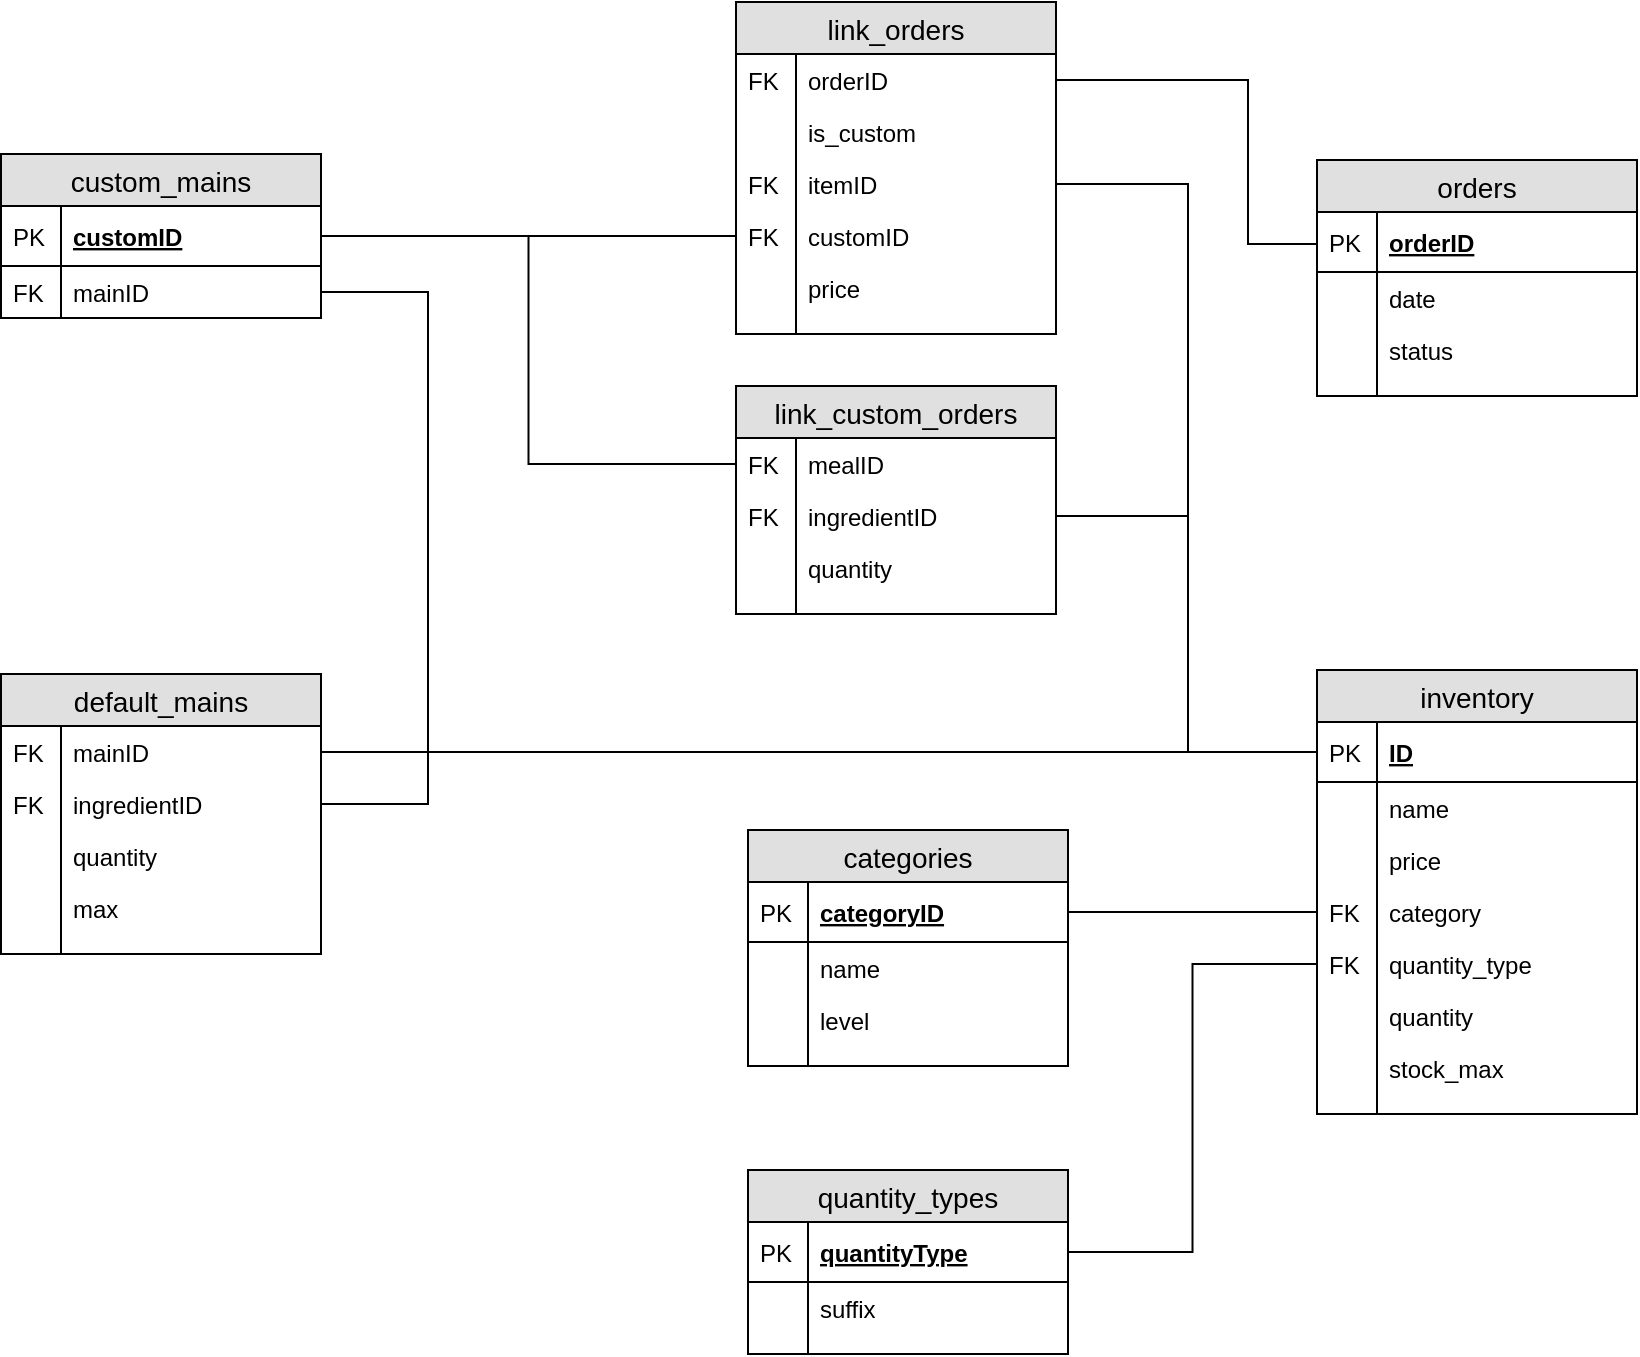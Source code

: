 <mxfile version="10.4.2"><diagram id="dgD5Felrx4GXBf240Mv9" name="Page-1"><mxGraphModel dx="1443" dy="2004" grid="0" gridSize="10" guides="1" tooltips="1" connect="1" arrows="1" fold="1" page="1" pageScale="1" pageWidth="800" pageHeight="1100" math="0" shadow="0"><root><mxCell id="0"/><mxCell id="1" parent="0"/><mxCell id="mhwOMoojBJf0Ck50rJVQ-7" value="link_custom_orders" style="swimlane;fontStyle=0;childLayout=stackLayout;horizontal=1;startSize=26;fillColor=#e0e0e0;horizontalStack=0;resizeParent=1;resizeParentMax=0;resizeLast=0;collapsible=1;marginBottom=0;swimlaneFillColor=#ffffff;align=center;fontSize=14;" parent="1" vertex="1"><mxGeometry x="644" y="157" width="160" height="114" as="geometry"/></mxCell><mxCell id="mhwOMoojBJf0Ck50rJVQ-10" value="mealID" style="shape=partialRectangle;top=0;left=0;right=0;bottom=0;align=left;verticalAlign=top;fillColor=none;spacingLeft=34;spacingRight=4;overflow=hidden;rotatable=0;points=[[0,0.5],[1,0.5]];portConstraint=eastwest;dropTarget=0;fontSize=12;" parent="mhwOMoojBJf0Ck50rJVQ-7" vertex="1"><mxGeometry y="26" width="160" height="26" as="geometry"/></mxCell><mxCell id="mhwOMoojBJf0Ck50rJVQ-11" value="FK" style="shape=partialRectangle;top=0;left=0;bottom=0;fillColor=none;align=left;verticalAlign=top;spacingLeft=4;spacingRight=4;overflow=hidden;rotatable=0;points=[];portConstraint=eastwest;part=1;fontSize=12;" parent="mhwOMoojBJf0Ck50rJVQ-10" vertex="1" connectable="0"><mxGeometry width="30" height="26" as="geometry"/></mxCell><mxCell id="mhwOMoojBJf0Ck50rJVQ-12" value="ingredientID" style="shape=partialRectangle;top=0;left=0;right=0;bottom=0;align=left;verticalAlign=top;fillColor=none;spacingLeft=34;spacingRight=4;overflow=hidden;rotatable=0;points=[[0,0.5],[1,0.5]];portConstraint=eastwest;dropTarget=0;fontSize=12;" parent="mhwOMoojBJf0Ck50rJVQ-7" vertex="1"><mxGeometry y="52" width="160" height="26" as="geometry"/></mxCell><mxCell id="mhwOMoojBJf0Ck50rJVQ-13" value="FK" style="shape=partialRectangle;top=0;left=0;bottom=0;fillColor=none;align=left;verticalAlign=top;spacingLeft=4;spacingRight=4;overflow=hidden;rotatable=0;points=[];portConstraint=eastwest;part=1;fontSize=12;" parent="mhwOMoojBJf0Ck50rJVQ-12" vertex="1" connectable="0"><mxGeometry width="30" height="26" as="geometry"/></mxCell><mxCell id="mhwOMoojBJf0Ck50rJVQ-14" value="quantity" style="shape=partialRectangle;top=0;left=0;right=0;bottom=0;align=left;verticalAlign=top;fillColor=none;spacingLeft=34;spacingRight=4;overflow=hidden;rotatable=0;points=[[0,0.5],[1,0.5]];portConstraint=eastwest;dropTarget=0;fontSize=12;" parent="mhwOMoojBJf0Ck50rJVQ-7" vertex="1"><mxGeometry y="78" width="160" height="26" as="geometry"/></mxCell><mxCell id="mhwOMoojBJf0Ck50rJVQ-15" value="" style="shape=partialRectangle;top=0;left=0;bottom=0;fillColor=none;align=left;verticalAlign=top;spacingLeft=4;spacingRight=4;overflow=hidden;rotatable=0;points=[];portConstraint=eastwest;part=1;fontSize=12;" parent="mhwOMoojBJf0Ck50rJVQ-14" vertex="1" connectable="0"><mxGeometry width="30" height="26" as="geometry"/></mxCell><mxCell id="mhwOMoojBJf0Ck50rJVQ-16" value="" style="shape=partialRectangle;top=0;left=0;right=0;bottom=0;align=left;verticalAlign=top;fillColor=none;spacingLeft=34;spacingRight=4;overflow=hidden;rotatable=0;points=[[0,0.5],[1,0.5]];portConstraint=eastwest;dropTarget=0;fontSize=12;" parent="mhwOMoojBJf0Ck50rJVQ-7" vertex="1"><mxGeometry y="104" width="160" height="10" as="geometry"/></mxCell><mxCell id="mhwOMoojBJf0Ck50rJVQ-17" value="" style="shape=partialRectangle;top=0;left=0;bottom=0;fillColor=none;align=left;verticalAlign=top;spacingLeft=4;spacingRight=4;overflow=hidden;rotatable=0;points=[];portConstraint=eastwest;part=1;fontSize=12;" parent="mhwOMoojBJf0Ck50rJVQ-16" vertex="1" connectable="0"><mxGeometry width="30" height="10" as="geometry"/></mxCell><mxCell id="mhwOMoojBJf0Ck50rJVQ-20" value="custom_mains" style="swimlane;fontStyle=0;childLayout=stackLayout;horizontal=1;startSize=26;fillColor=#e0e0e0;horizontalStack=0;resizeParent=1;resizeParentMax=0;resizeLast=0;collapsible=1;marginBottom=0;swimlaneFillColor=#ffffff;align=center;fontSize=14;" parent="1" vertex="1"><mxGeometry x="276.5" y="41" width="160" height="82" as="geometry"/></mxCell><mxCell id="mhwOMoojBJf0Ck50rJVQ-21" value="customID" style="shape=partialRectangle;top=0;left=0;right=0;bottom=1;align=left;verticalAlign=middle;fillColor=none;spacingLeft=34;spacingRight=4;overflow=hidden;rotatable=0;points=[[0,0.5],[1,0.5]];portConstraint=eastwest;dropTarget=0;fontStyle=5;fontSize=12;" parent="mhwOMoojBJf0Ck50rJVQ-20" vertex="1"><mxGeometry y="26" width="160" height="30" as="geometry"/></mxCell><mxCell id="mhwOMoojBJf0Ck50rJVQ-22" value="PK" style="shape=partialRectangle;top=0;left=0;bottom=0;fillColor=none;align=left;verticalAlign=middle;spacingLeft=4;spacingRight=4;overflow=hidden;rotatable=0;points=[];portConstraint=eastwest;part=1;fontSize=12;" parent="mhwOMoojBJf0Ck50rJVQ-21" vertex="1" connectable="0"><mxGeometry width="30" height="30" as="geometry"/></mxCell><mxCell id="mhwOMoojBJf0Ck50rJVQ-23" value="mainID" style="shape=partialRectangle;top=0;left=0;right=0;bottom=0;align=left;verticalAlign=top;fillColor=none;spacingLeft=34;spacingRight=4;overflow=hidden;rotatable=0;points=[[0,0.5],[1,0.5]];portConstraint=eastwest;dropTarget=0;fontSize=12;" parent="mhwOMoojBJf0Ck50rJVQ-20" vertex="1"><mxGeometry y="56" width="160" height="26" as="geometry"/></mxCell><mxCell id="mhwOMoojBJf0Ck50rJVQ-24" value="FK" style="shape=partialRectangle;top=0;left=0;bottom=0;fillColor=none;align=left;verticalAlign=top;spacingLeft=4;spacingRight=4;overflow=hidden;rotatable=0;points=[];portConstraint=eastwest;part=1;fontSize=12;" parent="mhwOMoojBJf0Ck50rJVQ-23" vertex="1" connectable="0"><mxGeometry width="30" height="26" as="geometry"/></mxCell><mxCell id="mhwOMoojBJf0Ck50rJVQ-31" value="default_mains" style="swimlane;fontStyle=0;childLayout=stackLayout;horizontal=1;startSize=26;fillColor=#e0e0e0;horizontalStack=0;resizeParent=1;resizeParentMax=0;resizeLast=0;collapsible=1;marginBottom=0;swimlaneFillColor=#ffffff;align=center;fontSize=14;" parent="1" vertex="1"><mxGeometry x="276.5" y="301" width="160" height="140" as="geometry"/></mxCell><mxCell id="mhwOMoojBJf0Ck50rJVQ-34" value="mainID" style="shape=partialRectangle;top=0;left=0;right=0;bottom=0;align=left;verticalAlign=top;fillColor=none;spacingLeft=34;spacingRight=4;overflow=hidden;rotatable=0;points=[[0,0.5],[1,0.5]];portConstraint=eastwest;dropTarget=0;fontSize=12;" parent="mhwOMoojBJf0Ck50rJVQ-31" vertex="1"><mxGeometry y="26" width="160" height="26" as="geometry"/></mxCell><mxCell id="mhwOMoojBJf0Ck50rJVQ-35" value="FK" style="shape=partialRectangle;top=0;left=0;bottom=0;fillColor=none;align=left;verticalAlign=top;spacingLeft=4;spacingRight=4;overflow=hidden;rotatable=0;points=[];portConstraint=eastwest;part=1;fontSize=12;" parent="mhwOMoojBJf0Ck50rJVQ-34" vertex="1" connectable="0"><mxGeometry width="30" height="26" as="geometry"/></mxCell><mxCell id="mhwOMoojBJf0Ck50rJVQ-36" value="ingredientID" style="shape=partialRectangle;top=0;left=0;right=0;bottom=0;align=left;verticalAlign=top;fillColor=none;spacingLeft=34;spacingRight=4;overflow=hidden;rotatable=0;points=[[0,0.5],[1,0.5]];portConstraint=eastwest;dropTarget=0;fontSize=12;" parent="mhwOMoojBJf0Ck50rJVQ-31" vertex="1"><mxGeometry y="52" width="160" height="26" as="geometry"/></mxCell><mxCell id="mhwOMoojBJf0Ck50rJVQ-37" value="FK" style="shape=partialRectangle;top=0;left=0;bottom=0;fillColor=none;align=left;verticalAlign=top;spacingLeft=4;spacingRight=4;overflow=hidden;rotatable=0;points=[];portConstraint=eastwest;part=1;fontSize=12;" parent="mhwOMoojBJf0Ck50rJVQ-36" vertex="1" connectable="0"><mxGeometry width="30" height="26" as="geometry"/></mxCell><mxCell id="mhwOMoojBJf0Ck50rJVQ-38" value="quantity" style="shape=partialRectangle;top=0;left=0;right=0;bottom=0;align=left;verticalAlign=top;fillColor=none;spacingLeft=34;spacingRight=4;overflow=hidden;rotatable=0;points=[[0,0.5],[1,0.5]];portConstraint=eastwest;dropTarget=0;fontSize=12;" parent="mhwOMoojBJf0Ck50rJVQ-31" vertex="1"><mxGeometry y="78" width="160" height="26" as="geometry"/></mxCell><mxCell id="mhwOMoojBJf0Ck50rJVQ-39" value="" style="shape=partialRectangle;top=0;left=0;bottom=0;fillColor=none;align=left;verticalAlign=top;spacingLeft=4;spacingRight=4;overflow=hidden;rotatable=0;points=[];portConstraint=eastwest;part=1;fontSize=12;" parent="mhwOMoojBJf0Ck50rJVQ-38" vertex="1" connectable="0"><mxGeometry width="30" height="26" as="geometry"/></mxCell><mxCell id="mhwOMoojBJf0Ck50rJVQ-42" value="max" style="shape=partialRectangle;top=0;left=0;right=0;bottom=0;align=left;verticalAlign=top;fillColor=none;spacingLeft=34;spacingRight=4;overflow=hidden;rotatable=0;points=[[0,0.5],[1,0.5]];portConstraint=eastwest;dropTarget=0;fontSize=12;" parent="mhwOMoojBJf0Ck50rJVQ-31" vertex="1"><mxGeometry y="104" width="160" height="26" as="geometry"/></mxCell><mxCell id="mhwOMoojBJf0Ck50rJVQ-43" value="" style="shape=partialRectangle;top=0;left=0;bottom=0;fillColor=none;align=left;verticalAlign=top;spacingLeft=4;spacingRight=4;overflow=hidden;rotatable=0;points=[];portConstraint=eastwest;part=1;fontSize=12;" parent="mhwOMoojBJf0Ck50rJVQ-42" vertex="1" connectable="0"><mxGeometry width="30" height="26" as="geometry"/></mxCell><mxCell id="mhwOMoojBJf0Ck50rJVQ-40" value="" style="shape=partialRectangle;top=0;left=0;right=0;bottom=0;align=left;verticalAlign=top;fillColor=none;spacingLeft=34;spacingRight=4;overflow=hidden;rotatable=0;points=[[0,0.5],[1,0.5]];portConstraint=eastwest;dropTarget=0;fontSize=12;" parent="mhwOMoojBJf0Ck50rJVQ-31" vertex="1"><mxGeometry y="130" width="160" height="10" as="geometry"/></mxCell><mxCell id="mhwOMoojBJf0Ck50rJVQ-41" value="" style="shape=partialRectangle;top=0;left=0;bottom=0;fillColor=none;align=left;verticalAlign=top;spacingLeft=4;spacingRight=4;overflow=hidden;rotatable=0;points=[];portConstraint=eastwest;part=1;fontSize=12;" parent="mhwOMoojBJf0Ck50rJVQ-40" vertex="1" connectable="0"><mxGeometry width="30" height="10" as="geometry"/></mxCell><mxCell id="mhwOMoojBJf0Ck50rJVQ-44" value="inventory" style="swimlane;fontStyle=0;childLayout=stackLayout;horizontal=1;startSize=26;fillColor=#e0e0e0;horizontalStack=0;resizeParent=1;resizeParentMax=0;resizeLast=0;collapsible=1;marginBottom=0;swimlaneFillColor=#ffffff;align=center;fontSize=14;" parent="1" vertex="1"><mxGeometry x="934.5" y="299" width="160" height="222" as="geometry"/></mxCell><mxCell id="mhwOMoojBJf0Ck50rJVQ-45" value="ID" style="shape=partialRectangle;top=0;left=0;right=0;bottom=1;align=left;verticalAlign=middle;fillColor=none;spacingLeft=34;spacingRight=4;overflow=hidden;rotatable=0;points=[[0,0.5],[1,0.5]];portConstraint=eastwest;dropTarget=0;fontStyle=5;fontSize=12;" parent="mhwOMoojBJf0Ck50rJVQ-44" vertex="1"><mxGeometry y="26" width="160" height="30" as="geometry"/></mxCell><mxCell id="mhwOMoojBJf0Ck50rJVQ-46" value="PK" style="shape=partialRectangle;top=0;left=0;bottom=0;fillColor=none;align=left;verticalAlign=middle;spacingLeft=4;spacingRight=4;overflow=hidden;rotatable=0;points=[];portConstraint=eastwest;part=1;fontSize=12;" parent="mhwOMoojBJf0Ck50rJVQ-45" vertex="1" connectable="0"><mxGeometry width="30" height="30" as="geometry"/></mxCell><mxCell id="mhwOMoojBJf0Ck50rJVQ-47" value="name" style="shape=partialRectangle;top=0;left=0;right=0;bottom=0;align=left;verticalAlign=top;fillColor=none;spacingLeft=34;spacingRight=4;overflow=hidden;rotatable=0;points=[[0,0.5],[1,0.5]];portConstraint=eastwest;dropTarget=0;fontSize=12;" parent="mhwOMoojBJf0Ck50rJVQ-44" vertex="1"><mxGeometry y="56" width="160" height="26" as="geometry"/></mxCell><mxCell id="mhwOMoojBJf0Ck50rJVQ-48" value="" style="shape=partialRectangle;top=0;left=0;bottom=0;fillColor=none;align=left;verticalAlign=top;spacingLeft=4;spacingRight=4;overflow=hidden;rotatable=0;points=[];portConstraint=eastwest;part=1;fontSize=12;" parent="mhwOMoojBJf0Ck50rJVQ-47" vertex="1" connectable="0"><mxGeometry width="30" height="26" as="geometry"/></mxCell><mxCell id="mhwOMoojBJf0Ck50rJVQ-49" value="price" style="shape=partialRectangle;top=0;left=0;right=0;bottom=0;align=left;verticalAlign=top;fillColor=none;spacingLeft=34;spacingRight=4;overflow=hidden;rotatable=0;points=[[0,0.5],[1,0.5]];portConstraint=eastwest;dropTarget=0;fontSize=12;" parent="mhwOMoojBJf0Ck50rJVQ-44" vertex="1"><mxGeometry y="82" width="160" height="26" as="geometry"/></mxCell><mxCell id="mhwOMoojBJf0Ck50rJVQ-50" value="" style="shape=partialRectangle;top=0;left=0;bottom=0;fillColor=none;align=left;verticalAlign=top;spacingLeft=4;spacingRight=4;overflow=hidden;rotatable=0;points=[];portConstraint=eastwest;part=1;fontSize=12;" parent="mhwOMoojBJf0Ck50rJVQ-49" vertex="1" connectable="0"><mxGeometry width="30" height="26" as="geometry"/></mxCell><mxCell id="VjFCI0lB83X-p25rbGzX-10" value="category" style="shape=partialRectangle;top=0;left=0;right=0;bottom=0;align=left;verticalAlign=top;fillColor=none;spacingLeft=34;spacingRight=4;overflow=hidden;rotatable=0;points=[[0,0.5],[1,0.5]];portConstraint=eastwest;dropTarget=0;fontSize=12;" vertex="1" parent="mhwOMoojBJf0Ck50rJVQ-44"><mxGeometry y="108" width="160" height="26" as="geometry"/></mxCell><mxCell id="VjFCI0lB83X-p25rbGzX-11" value="FK" style="shape=partialRectangle;top=0;left=0;bottom=0;fillColor=none;align=left;verticalAlign=top;spacingLeft=4;spacingRight=4;overflow=hidden;rotatable=0;points=[];portConstraint=eastwest;part=1;fontSize=12;" vertex="1" connectable="0" parent="VjFCI0lB83X-p25rbGzX-10"><mxGeometry width="30" height="26" as="geometry"/></mxCell><mxCell id="mhwOMoojBJf0Ck50rJVQ-51" value="quantity_type" style="shape=partialRectangle;top=0;left=0;right=0;bottom=0;align=left;verticalAlign=top;fillColor=none;spacingLeft=34;spacingRight=4;overflow=hidden;rotatable=0;points=[[0,0.5],[1,0.5]];portConstraint=eastwest;dropTarget=0;fontSize=12;" parent="mhwOMoojBJf0Ck50rJVQ-44" vertex="1"><mxGeometry y="134" width="160" height="26" as="geometry"/></mxCell><mxCell id="mhwOMoojBJf0Ck50rJVQ-52" value="FK" style="shape=partialRectangle;top=0;left=0;bottom=0;fillColor=none;align=left;verticalAlign=top;spacingLeft=4;spacingRight=4;overflow=hidden;rotatable=0;points=[];portConstraint=eastwest;part=1;fontSize=12;" parent="mhwOMoojBJf0Ck50rJVQ-51" vertex="1" connectable="0"><mxGeometry width="30" height="26" as="geometry"/></mxCell><mxCell id="mhwOMoojBJf0Ck50rJVQ-55" value="quantity" style="shape=partialRectangle;top=0;left=0;right=0;bottom=0;align=left;verticalAlign=top;fillColor=none;spacingLeft=34;spacingRight=4;overflow=hidden;rotatable=0;points=[[0,0.5],[1,0.5]];portConstraint=eastwest;dropTarget=0;fontSize=12;" parent="mhwOMoojBJf0Ck50rJVQ-44" vertex="1"><mxGeometry y="160" width="160" height="26" as="geometry"/></mxCell><mxCell id="mhwOMoojBJf0Ck50rJVQ-56" value="" style="shape=partialRectangle;top=0;left=0;bottom=0;fillColor=none;align=left;verticalAlign=top;spacingLeft=4;spacingRight=4;overflow=hidden;rotatable=0;points=[];portConstraint=eastwest;part=1;fontSize=12;" parent="mhwOMoojBJf0Ck50rJVQ-55" vertex="1" connectable="0"><mxGeometry width="30" height="26" as="geometry"/></mxCell><mxCell id="mhwOMoojBJf0Ck50rJVQ-57" value="stock_max" style="shape=partialRectangle;top=0;left=0;right=0;bottom=0;align=left;verticalAlign=top;fillColor=none;spacingLeft=34;spacingRight=4;overflow=hidden;rotatable=0;points=[[0,0.5],[1,0.5]];portConstraint=eastwest;dropTarget=0;fontSize=12;" parent="mhwOMoojBJf0Ck50rJVQ-44" vertex="1"><mxGeometry y="186" width="160" height="26" as="geometry"/></mxCell><mxCell id="mhwOMoojBJf0Ck50rJVQ-58" value="" style="shape=partialRectangle;top=0;left=0;bottom=0;fillColor=none;align=left;verticalAlign=top;spacingLeft=4;spacingRight=4;overflow=hidden;rotatable=0;points=[];portConstraint=eastwest;part=1;fontSize=12;" parent="mhwOMoojBJf0Ck50rJVQ-57" vertex="1" connectable="0"><mxGeometry width="30" height="26" as="geometry"/></mxCell><mxCell id="mhwOMoojBJf0Ck50rJVQ-53" value="" style="shape=partialRectangle;top=0;left=0;right=0;bottom=0;align=left;verticalAlign=top;fillColor=none;spacingLeft=34;spacingRight=4;overflow=hidden;rotatable=0;points=[[0,0.5],[1,0.5]];portConstraint=eastwest;dropTarget=0;fontSize=12;" parent="mhwOMoojBJf0Ck50rJVQ-44" vertex="1"><mxGeometry y="212" width="160" height="10" as="geometry"/></mxCell><mxCell id="mhwOMoojBJf0Ck50rJVQ-54" value="" style="shape=partialRectangle;top=0;left=0;bottom=0;fillColor=none;align=left;verticalAlign=top;spacingLeft=4;spacingRight=4;overflow=hidden;rotatable=0;points=[];portConstraint=eastwest;part=1;fontSize=12;" parent="mhwOMoojBJf0Ck50rJVQ-53" vertex="1" connectable="0"><mxGeometry width="30" height="10" as="geometry"/></mxCell><mxCell id="mhwOMoojBJf0Ck50rJVQ-59" value="link_orders" style="swimlane;fontStyle=0;childLayout=stackLayout;horizontal=1;startSize=26;fillColor=#e0e0e0;horizontalStack=0;resizeParent=1;resizeParentMax=0;resizeLast=0;collapsible=1;marginBottom=0;swimlaneFillColor=#ffffff;align=center;fontSize=14;" parent="1" vertex="1"><mxGeometry x="644" y="-35" width="160" height="166" as="geometry"/></mxCell><mxCell id="mhwOMoojBJf0Ck50rJVQ-62" value="orderID" style="shape=partialRectangle;top=0;left=0;right=0;bottom=0;align=left;verticalAlign=top;fillColor=none;spacingLeft=34;spacingRight=4;overflow=hidden;rotatable=0;points=[[0,0.5],[1,0.5]];portConstraint=eastwest;dropTarget=0;fontSize=12;" parent="mhwOMoojBJf0Ck50rJVQ-59" vertex="1"><mxGeometry y="26" width="160" height="26" as="geometry"/></mxCell><mxCell id="mhwOMoojBJf0Ck50rJVQ-63" value="FK" style="shape=partialRectangle;top=0;left=0;bottom=0;fillColor=none;align=left;verticalAlign=top;spacingLeft=4;spacingRight=4;overflow=hidden;rotatable=0;points=[];portConstraint=eastwest;part=1;fontSize=12;" parent="mhwOMoojBJf0Ck50rJVQ-62" vertex="1" connectable="0"><mxGeometry width="30" height="26" as="geometry"/></mxCell><mxCell id="mhwOMoojBJf0Ck50rJVQ-64" value="is_custom" style="shape=partialRectangle;top=0;left=0;right=0;bottom=0;align=left;verticalAlign=top;fillColor=none;spacingLeft=34;spacingRight=4;overflow=hidden;rotatable=0;points=[[0,0.5],[1,0.5]];portConstraint=eastwest;dropTarget=0;fontSize=12;" parent="mhwOMoojBJf0Ck50rJVQ-59" vertex="1"><mxGeometry y="52" width="160" height="26" as="geometry"/></mxCell><mxCell id="mhwOMoojBJf0Ck50rJVQ-65" value="" style="shape=partialRectangle;top=0;left=0;bottom=0;fillColor=none;align=left;verticalAlign=top;spacingLeft=4;spacingRight=4;overflow=hidden;rotatable=0;points=[];portConstraint=eastwest;part=1;fontSize=12;" parent="mhwOMoojBJf0Ck50rJVQ-64" vertex="1" connectable="0"><mxGeometry width="30" height="26" as="geometry"/></mxCell><mxCell id="mhwOMoojBJf0Ck50rJVQ-66" value="itemID" style="shape=partialRectangle;top=0;left=0;right=0;bottom=0;align=left;verticalAlign=top;fillColor=none;spacingLeft=34;spacingRight=4;overflow=hidden;rotatable=0;points=[[0,0.5],[1,0.5]];portConstraint=eastwest;dropTarget=0;fontSize=12;" parent="mhwOMoojBJf0Ck50rJVQ-59" vertex="1"><mxGeometry y="78" width="160" height="26" as="geometry"/></mxCell><mxCell id="mhwOMoojBJf0Ck50rJVQ-67" value="FK" style="shape=partialRectangle;top=0;left=0;bottom=0;fillColor=none;align=left;verticalAlign=top;spacingLeft=4;spacingRight=4;overflow=hidden;rotatable=0;points=[];portConstraint=eastwest;part=1;fontSize=12;" parent="mhwOMoojBJf0Ck50rJVQ-66" vertex="1" connectable="0"><mxGeometry width="30" height="26" as="geometry"/></mxCell><mxCell id="mLKlaCEtSFrHZwKa6Mpy-75" value="customID" style="shape=partialRectangle;top=0;left=0;right=0;bottom=0;align=left;verticalAlign=top;fillColor=none;spacingLeft=34;spacingRight=4;overflow=hidden;rotatable=0;points=[[0,0.5],[1,0.5]];portConstraint=eastwest;dropTarget=0;fontSize=12;" parent="mhwOMoojBJf0Ck50rJVQ-59" vertex="1"><mxGeometry y="104" width="160" height="26" as="geometry"/></mxCell><mxCell id="mLKlaCEtSFrHZwKa6Mpy-76" value="FK" style="shape=partialRectangle;top=0;left=0;bottom=0;fillColor=none;align=left;verticalAlign=top;spacingLeft=4;spacingRight=4;overflow=hidden;rotatable=0;points=[];portConstraint=eastwest;part=1;fontSize=12;" parent="mLKlaCEtSFrHZwKa6Mpy-75" vertex="1" connectable="0"><mxGeometry width="30" height="26" as="geometry"/></mxCell><mxCell id="mhwOMoojBJf0Ck50rJVQ-70" value="price" style="shape=partialRectangle;top=0;left=0;right=0;bottom=0;align=left;verticalAlign=top;fillColor=none;spacingLeft=34;spacingRight=4;overflow=hidden;rotatable=0;points=[[0,0.5],[1,0.5]];portConstraint=eastwest;dropTarget=0;fontSize=12;" parent="mhwOMoojBJf0Ck50rJVQ-59" vertex="1"><mxGeometry y="130" width="160" height="26" as="geometry"/></mxCell><mxCell id="mhwOMoojBJf0Ck50rJVQ-71" value="" style="shape=partialRectangle;top=0;left=0;bottom=0;fillColor=none;align=left;verticalAlign=top;spacingLeft=4;spacingRight=4;overflow=hidden;rotatable=0;points=[];portConstraint=eastwest;part=1;fontSize=12;" parent="mhwOMoojBJf0Ck50rJVQ-70" vertex="1" connectable="0"><mxGeometry width="30" height="26" as="geometry"/></mxCell><mxCell id="mhwOMoojBJf0Ck50rJVQ-68" value="" style="shape=partialRectangle;top=0;left=0;right=0;bottom=0;align=left;verticalAlign=top;fillColor=none;spacingLeft=34;spacingRight=4;overflow=hidden;rotatable=0;points=[[0,0.5],[1,0.5]];portConstraint=eastwest;dropTarget=0;fontSize=12;" parent="mhwOMoojBJf0Ck50rJVQ-59" vertex="1"><mxGeometry y="156" width="160" height="10" as="geometry"/></mxCell><mxCell id="mhwOMoojBJf0Ck50rJVQ-69" value="" style="shape=partialRectangle;top=0;left=0;bottom=0;fillColor=none;align=left;verticalAlign=top;spacingLeft=4;spacingRight=4;overflow=hidden;rotatable=0;points=[];portConstraint=eastwest;part=1;fontSize=12;" parent="mhwOMoojBJf0Ck50rJVQ-68" vertex="1" connectable="0"><mxGeometry width="30" height="10" as="geometry"/></mxCell><mxCell id="mhwOMoojBJf0Ck50rJVQ-72" value="categories" style="swimlane;fontStyle=0;childLayout=stackLayout;horizontal=1;startSize=26;fillColor=#e0e0e0;horizontalStack=0;resizeParent=1;resizeParentMax=0;resizeLast=0;collapsible=1;marginBottom=0;swimlaneFillColor=#ffffff;align=center;fontSize=14;" parent="1" vertex="1"><mxGeometry x="650" y="379" width="160" height="118" as="geometry"/></mxCell><mxCell id="mhwOMoojBJf0Ck50rJVQ-73" value="categoryID" style="shape=partialRectangle;top=0;left=0;right=0;bottom=1;align=left;verticalAlign=middle;fillColor=none;spacingLeft=34;spacingRight=4;overflow=hidden;rotatable=0;points=[[0,0.5],[1,0.5]];portConstraint=eastwest;dropTarget=0;fontStyle=5;fontSize=12;" parent="mhwOMoojBJf0Ck50rJVQ-72" vertex="1"><mxGeometry y="26" width="160" height="30" as="geometry"/></mxCell><mxCell id="mhwOMoojBJf0Ck50rJVQ-74" value="PK" style="shape=partialRectangle;top=0;left=0;bottom=0;fillColor=none;align=left;verticalAlign=middle;spacingLeft=4;spacingRight=4;overflow=hidden;rotatable=0;points=[];portConstraint=eastwest;part=1;fontSize=12;" parent="mhwOMoojBJf0Ck50rJVQ-73" vertex="1" connectable="0"><mxGeometry width="30" height="30" as="geometry"/></mxCell><mxCell id="mhwOMoojBJf0Ck50rJVQ-75" value="name&#10;" style="shape=partialRectangle;top=0;left=0;right=0;bottom=0;align=left;verticalAlign=top;fillColor=none;spacingLeft=34;spacingRight=4;overflow=hidden;rotatable=0;points=[[0,0.5],[1,0.5]];portConstraint=eastwest;dropTarget=0;fontSize=12;" parent="mhwOMoojBJf0Ck50rJVQ-72" vertex="1"><mxGeometry y="56" width="160" height="26" as="geometry"/></mxCell><mxCell id="mhwOMoojBJf0Ck50rJVQ-76" value="" style="shape=partialRectangle;top=0;left=0;bottom=0;fillColor=none;align=left;verticalAlign=top;spacingLeft=4;spacingRight=4;overflow=hidden;rotatable=0;points=[];portConstraint=eastwest;part=1;fontSize=12;" parent="mhwOMoojBJf0Ck50rJVQ-75" vertex="1" connectable="0"><mxGeometry width="30" height="26" as="geometry"/></mxCell><mxCell id="VjFCI0lB83X-p25rbGzX-8" value="level" style="shape=partialRectangle;top=0;left=0;right=0;bottom=0;align=left;verticalAlign=top;fillColor=none;spacingLeft=34;spacingRight=4;overflow=hidden;rotatable=0;points=[[0,0.5],[1,0.5]];portConstraint=eastwest;dropTarget=0;fontSize=12;" vertex="1" parent="mhwOMoojBJf0Ck50rJVQ-72"><mxGeometry y="82" width="160" height="26" as="geometry"/></mxCell><mxCell id="VjFCI0lB83X-p25rbGzX-9" value="" style="shape=partialRectangle;top=0;left=0;bottom=0;fillColor=none;align=left;verticalAlign=top;spacingLeft=4;spacingRight=4;overflow=hidden;rotatable=0;points=[];portConstraint=eastwest;part=1;fontSize=12;" vertex="1" connectable="0" parent="VjFCI0lB83X-p25rbGzX-8"><mxGeometry width="30" height="26" as="geometry"/></mxCell><mxCell id="mhwOMoojBJf0Ck50rJVQ-81" value="" style="shape=partialRectangle;top=0;left=0;right=0;bottom=0;align=left;verticalAlign=top;fillColor=none;spacingLeft=34;spacingRight=4;overflow=hidden;rotatable=0;points=[[0,0.5],[1,0.5]];portConstraint=eastwest;dropTarget=0;fontSize=12;" parent="mhwOMoojBJf0Ck50rJVQ-72" vertex="1"><mxGeometry y="108" width="160" height="10" as="geometry"/></mxCell><mxCell id="mhwOMoojBJf0Ck50rJVQ-82" value="" style="shape=partialRectangle;top=0;left=0;bottom=0;fillColor=none;align=left;verticalAlign=top;spacingLeft=4;spacingRight=4;overflow=hidden;rotatable=0;points=[];portConstraint=eastwest;part=1;fontSize=12;" parent="mhwOMoojBJf0Ck50rJVQ-81" vertex="1" connectable="0"><mxGeometry width="30" height="10" as="geometry"/></mxCell><mxCell id="mhwOMoojBJf0Ck50rJVQ-83" value="orders" style="swimlane;fontStyle=0;childLayout=stackLayout;horizontal=1;startSize=26;fillColor=#e0e0e0;horizontalStack=0;resizeParent=1;resizeParentMax=0;resizeLast=0;collapsible=1;marginBottom=0;swimlaneFillColor=#ffffff;align=center;fontSize=14;" parent="1" vertex="1"><mxGeometry x="934.5" y="44" width="160" height="118" as="geometry"/></mxCell><mxCell id="mhwOMoojBJf0Ck50rJVQ-84" value="orderID" style="shape=partialRectangle;top=0;left=0;right=0;bottom=1;align=left;verticalAlign=middle;fillColor=none;spacingLeft=34;spacingRight=4;overflow=hidden;rotatable=0;points=[[0,0.5],[1,0.5]];portConstraint=eastwest;dropTarget=0;fontStyle=5;fontSize=12;strokeColor=#000000;" parent="mhwOMoojBJf0Ck50rJVQ-83" vertex="1"><mxGeometry y="26" width="160" height="30" as="geometry"/></mxCell><mxCell id="mhwOMoojBJf0Ck50rJVQ-85" value="PK" style="shape=partialRectangle;top=0;left=0;bottom=0;fillColor=none;align=left;verticalAlign=middle;spacingLeft=4;spacingRight=4;overflow=hidden;rotatable=0;points=[];portConstraint=eastwest;part=1;fontSize=12;" parent="mhwOMoojBJf0Ck50rJVQ-84" vertex="1" connectable="0"><mxGeometry width="30" height="30" as="geometry"/></mxCell><mxCell id="mhwOMoojBJf0Ck50rJVQ-86" value="date" style="shape=partialRectangle;top=0;left=0;right=0;bottom=0;align=left;verticalAlign=top;fillColor=none;spacingLeft=34;spacingRight=4;overflow=hidden;rotatable=0;points=[[0,0.5],[1,0.5]];portConstraint=eastwest;dropTarget=0;fontSize=12;strokeColor=none;" parent="mhwOMoojBJf0Ck50rJVQ-83" vertex="1"><mxGeometry y="56" width="160" height="26" as="geometry"/></mxCell><mxCell id="mhwOMoojBJf0Ck50rJVQ-87" value="" style="shape=partialRectangle;top=0;left=0;bottom=0;fillColor=none;align=left;verticalAlign=top;spacingLeft=4;spacingRight=4;overflow=hidden;rotatable=0;points=[];portConstraint=eastwest;part=1;fontSize=12;" parent="mhwOMoojBJf0Ck50rJVQ-86" vertex="1" connectable="0"><mxGeometry width="30" height="26" as="geometry"/></mxCell><mxCell id="mhwOMoojBJf0Ck50rJVQ-88" value="status" style="shape=partialRectangle;top=0;left=0;right=0;bottom=0;align=left;verticalAlign=top;fillColor=none;spacingLeft=34;spacingRight=4;overflow=hidden;rotatable=0;points=[[0,0.5],[1,0.5]];portConstraint=eastwest;dropTarget=0;fontSize=12;" parent="mhwOMoojBJf0Ck50rJVQ-83" vertex="1"><mxGeometry y="82" width="160" height="26" as="geometry"/></mxCell><mxCell id="mhwOMoojBJf0Ck50rJVQ-89" value="" style="shape=partialRectangle;top=0;left=0;bottom=0;fillColor=none;align=left;verticalAlign=top;spacingLeft=4;spacingRight=4;overflow=hidden;rotatable=0;points=[];portConstraint=eastwest;part=1;fontSize=12;" parent="mhwOMoojBJf0Ck50rJVQ-88" vertex="1" connectable="0"><mxGeometry width="30" height="26" as="geometry"/></mxCell><mxCell id="mhwOMoojBJf0Ck50rJVQ-92" value="" style="shape=partialRectangle;top=0;left=0;right=0;bottom=0;align=left;verticalAlign=top;fillColor=none;spacingLeft=34;spacingRight=4;overflow=hidden;rotatable=0;points=[[0,0.5],[1,0.5]];portConstraint=eastwest;dropTarget=0;fontSize=12;" parent="mhwOMoojBJf0Ck50rJVQ-83" vertex="1"><mxGeometry y="108" width="160" height="10" as="geometry"/></mxCell><mxCell id="mhwOMoojBJf0Ck50rJVQ-93" value="" style="shape=partialRectangle;top=0;left=0;bottom=0;fillColor=none;align=left;verticalAlign=top;spacingLeft=4;spacingRight=4;overflow=hidden;rotatable=0;points=[];portConstraint=eastwest;part=1;fontSize=12;" parent="mhwOMoojBJf0Ck50rJVQ-92" vertex="1" connectable="0"><mxGeometry width="30" height="10" as="geometry"/></mxCell><mxCell id="mLKlaCEtSFrHZwKa6Mpy-78" style="edgeStyle=orthogonalEdgeStyle;rounded=0;orthogonalLoop=1;jettySize=auto;html=1;entryX=0;entryY=0.5;entryDx=0;entryDy=0;endArrow=none;endFill=0;" parent="1" source="mhwOMoojBJf0Ck50rJVQ-62" target="mhwOMoojBJf0Ck50rJVQ-84" edge="1"><mxGeometry relative="1" as="geometry"><Array as="points"><mxPoint x="900" y="4"/><mxPoint x="900" y="86"/></Array></mxGeometry></mxCell><mxCell id="mLKlaCEtSFrHZwKa6Mpy-92" style="edgeStyle=orthogonalEdgeStyle;rounded=0;orthogonalLoop=1;jettySize=auto;html=1;exitX=1;exitY=0.5;exitDx=0;exitDy=0;entryX=0;entryY=0.5;entryDx=0;entryDy=0;endArrow=none;endFill=0;" parent="1" source="mhwOMoojBJf0Ck50rJVQ-12" target="mhwOMoojBJf0Ck50rJVQ-45" edge="1"><mxGeometry relative="1" as="geometry"><Array as="points"><mxPoint x="870" y="222"/><mxPoint x="870" y="340"/></Array></mxGeometry></mxCell><mxCell id="mLKlaCEtSFrHZwKa6Mpy-93" style="edgeStyle=orthogonalEdgeStyle;rounded=0;orthogonalLoop=1;jettySize=auto;html=1;exitX=1;exitY=0.5;exitDx=0;exitDy=0;entryX=0;entryY=0.5;entryDx=0;entryDy=0;endArrow=none;endFill=0;" parent="1" source="mhwOMoojBJf0Ck50rJVQ-21" target="mLKlaCEtSFrHZwKa6Mpy-75" edge="1"><mxGeometry relative="1" as="geometry"/></mxCell><mxCell id="mLKlaCEtSFrHZwKa6Mpy-94" style="edgeStyle=orthogonalEdgeStyle;rounded=0;orthogonalLoop=1;jettySize=auto;html=1;exitX=1;exitY=0.5;exitDx=0;exitDy=0;entryX=0;entryY=0.5;entryDx=0;entryDy=0;endArrow=none;endFill=0;" parent="1" source="mhwOMoojBJf0Ck50rJVQ-21" target="mhwOMoojBJf0Ck50rJVQ-10" edge="1"><mxGeometry relative="1" as="geometry"/></mxCell><mxCell id="mLKlaCEtSFrHZwKa6Mpy-97" style="edgeStyle=orthogonalEdgeStyle;rounded=0;orthogonalLoop=1;jettySize=auto;html=1;entryX=0;entryY=0.5;entryDx=0;entryDy=0;endArrow=none;endFill=0;" parent="1" source="mhwOMoojBJf0Ck50rJVQ-34" target="mhwOMoojBJf0Ck50rJVQ-45" edge="1"><mxGeometry relative="1" as="geometry"/></mxCell><mxCell id="mLKlaCEtSFrHZwKa6Mpy-98" style="edgeStyle=orthogonalEdgeStyle;rounded=0;orthogonalLoop=1;jettySize=auto;html=1;exitX=1;exitY=0.5;exitDx=0;exitDy=0;entryX=0;entryY=0.5;entryDx=0;entryDy=0;endArrow=none;endFill=0;" parent="1" source="mhwOMoojBJf0Ck50rJVQ-23" target="mhwOMoojBJf0Ck50rJVQ-45" edge="1"><mxGeometry relative="1" as="geometry"><Array as="points"><mxPoint x="490" y="110"/><mxPoint x="490" y="340"/></Array></mxGeometry></mxCell><mxCell id="mLKlaCEtSFrHZwKa6Mpy-99" style="edgeStyle=orthogonalEdgeStyle;rounded=0;orthogonalLoop=1;jettySize=auto;html=1;exitX=1;exitY=0.5;exitDx=0;exitDy=0;entryX=0;entryY=0.5;entryDx=0;entryDy=0;endArrow=none;endFill=0;" parent="1" source="mhwOMoojBJf0Ck50rJVQ-66" target="mhwOMoojBJf0Ck50rJVQ-45" edge="1"><mxGeometry relative="1" as="geometry"><Array as="points"><mxPoint x="870" y="56"/><mxPoint x="870" y="340"/></Array></mxGeometry></mxCell><mxCell id="lfN9GpNsnmR8t3c9MGuS-1" style="edgeStyle=orthogonalEdgeStyle;rounded=0;orthogonalLoop=1;jettySize=auto;html=1;exitX=1;exitY=0.5;exitDx=0;exitDy=0;entryX=0;entryY=0.5;entryDx=0;entryDy=0;endArrow=none;endFill=0;" parent="1" source="mhwOMoojBJf0Ck50rJVQ-36" target="mhwOMoojBJf0Ck50rJVQ-45" edge="1"><mxGeometry relative="1" as="geometry"><Array as="points"><mxPoint x="490" y="366"/><mxPoint x="490" y="340"/></Array></mxGeometry></mxCell><mxCell id="VjFCI0lB83X-p25rbGzX-1" value="quantity_types" style="swimlane;fontStyle=0;childLayout=stackLayout;horizontal=1;startSize=26;fillColor=#e0e0e0;horizontalStack=0;resizeParent=1;resizeParentMax=0;resizeLast=0;collapsible=1;marginBottom=0;swimlaneFillColor=#ffffff;align=center;fontSize=14;" vertex="1" parent="1"><mxGeometry x="650" y="549" width="160" height="92" as="geometry"/></mxCell><mxCell id="VjFCI0lB83X-p25rbGzX-2" value="quantityType" style="shape=partialRectangle;top=0;left=0;right=0;bottom=1;align=left;verticalAlign=middle;fillColor=none;spacingLeft=34;spacingRight=4;overflow=hidden;rotatable=0;points=[[0,0.5],[1,0.5]];portConstraint=eastwest;dropTarget=0;fontStyle=5;fontSize=12;" vertex="1" parent="VjFCI0lB83X-p25rbGzX-1"><mxGeometry y="26" width="160" height="30" as="geometry"/></mxCell><mxCell id="VjFCI0lB83X-p25rbGzX-3" value="PK" style="shape=partialRectangle;top=0;left=0;bottom=0;fillColor=none;align=left;verticalAlign=middle;spacingLeft=4;spacingRight=4;overflow=hidden;rotatable=0;points=[];portConstraint=eastwest;part=1;fontSize=12;" vertex="1" connectable="0" parent="VjFCI0lB83X-p25rbGzX-2"><mxGeometry width="30" height="30" as="geometry"/></mxCell><mxCell id="VjFCI0lB83X-p25rbGzX-4" value="suffix" style="shape=partialRectangle;top=0;left=0;right=0;bottom=0;align=left;verticalAlign=top;fillColor=none;spacingLeft=34;spacingRight=4;overflow=hidden;rotatable=0;points=[[0,0.5],[1,0.5]];portConstraint=eastwest;dropTarget=0;fontSize=12;" vertex="1" parent="VjFCI0lB83X-p25rbGzX-1"><mxGeometry y="56" width="160" height="26" as="geometry"/></mxCell><mxCell id="VjFCI0lB83X-p25rbGzX-5" value="" style="shape=partialRectangle;top=0;left=0;bottom=0;fillColor=none;align=left;verticalAlign=top;spacingLeft=4;spacingRight=4;overflow=hidden;rotatable=0;points=[];portConstraint=eastwest;part=1;fontSize=12;" vertex="1" connectable="0" parent="VjFCI0lB83X-p25rbGzX-4"><mxGeometry width="30" height="26" as="geometry"/></mxCell><mxCell id="VjFCI0lB83X-p25rbGzX-6" value="" style="shape=partialRectangle;top=0;left=0;right=0;bottom=0;align=left;verticalAlign=top;fillColor=none;spacingLeft=34;spacingRight=4;overflow=hidden;rotatable=0;points=[[0,0.5],[1,0.5]];portConstraint=eastwest;dropTarget=0;fontSize=12;" vertex="1" parent="VjFCI0lB83X-p25rbGzX-1"><mxGeometry y="82" width="160" height="10" as="geometry"/></mxCell><mxCell id="VjFCI0lB83X-p25rbGzX-7" value="" style="shape=partialRectangle;top=0;left=0;bottom=0;fillColor=none;align=left;verticalAlign=top;spacingLeft=4;spacingRight=4;overflow=hidden;rotatable=0;points=[];portConstraint=eastwest;part=1;fontSize=12;" vertex="1" connectable="0" parent="VjFCI0lB83X-p25rbGzX-6"><mxGeometry width="30" height="10" as="geometry"/></mxCell><mxCell id="VjFCI0lB83X-p25rbGzX-12" style="edgeStyle=orthogonalEdgeStyle;rounded=0;orthogonalLoop=1;jettySize=auto;html=1;exitX=0;exitY=0.5;exitDx=0;exitDy=0;entryX=1;entryY=0.5;entryDx=0;entryDy=0;endArrow=none;endFill=0;" edge="1" parent="1" source="VjFCI0lB83X-p25rbGzX-10" target="mhwOMoojBJf0Ck50rJVQ-73"><mxGeometry relative="1" as="geometry"/></mxCell><mxCell id="VjFCI0lB83X-p25rbGzX-13" style="edgeStyle=orthogonalEdgeStyle;rounded=0;orthogonalLoop=1;jettySize=auto;html=1;exitX=1;exitY=0.5;exitDx=0;exitDy=0;entryX=0;entryY=0.5;entryDx=0;entryDy=0;endArrow=none;endFill=0;" edge="1" parent="1" source="VjFCI0lB83X-p25rbGzX-2" target="mhwOMoojBJf0Ck50rJVQ-51"><mxGeometry relative="1" as="geometry"/></mxCell></root></mxGraphModel></diagram></mxfile>